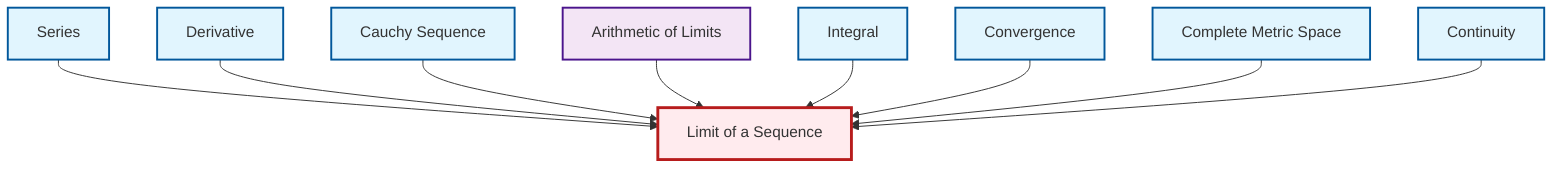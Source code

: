 graph TD
    classDef definition fill:#e1f5fe,stroke:#01579b,stroke-width:2px
    classDef theorem fill:#f3e5f5,stroke:#4a148c,stroke-width:2px
    classDef axiom fill:#fff3e0,stroke:#e65100,stroke-width:2px
    classDef example fill:#e8f5e9,stroke:#1b5e20,stroke-width:2px
    classDef current fill:#ffebee,stroke:#b71c1c,stroke-width:3px
    def-derivative["Derivative"]:::definition
    def-cauchy-sequence["Cauchy Sequence"]:::definition
    def-convergence["Convergence"]:::definition
    def-series["Series"]:::definition
    def-integral["Integral"]:::definition
    def-continuity["Continuity"]:::definition
    def-limit["Limit of a Sequence"]:::definition
    def-complete-metric-space["Complete Metric Space"]:::definition
    thm-limit-arithmetic["Arithmetic of Limits"]:::theorem
    def-series --> def-limit
    def-derivative --> def-limit
    def-cauchy-sequence --> def-limit
    thm-limit-arithmetic --> def-limit
    def-integral --> def-limit
    def-convergence --> def-limit
    def-complete-metric-space --> def-limit
    def-continuity --> def-limit
    class def-limit current